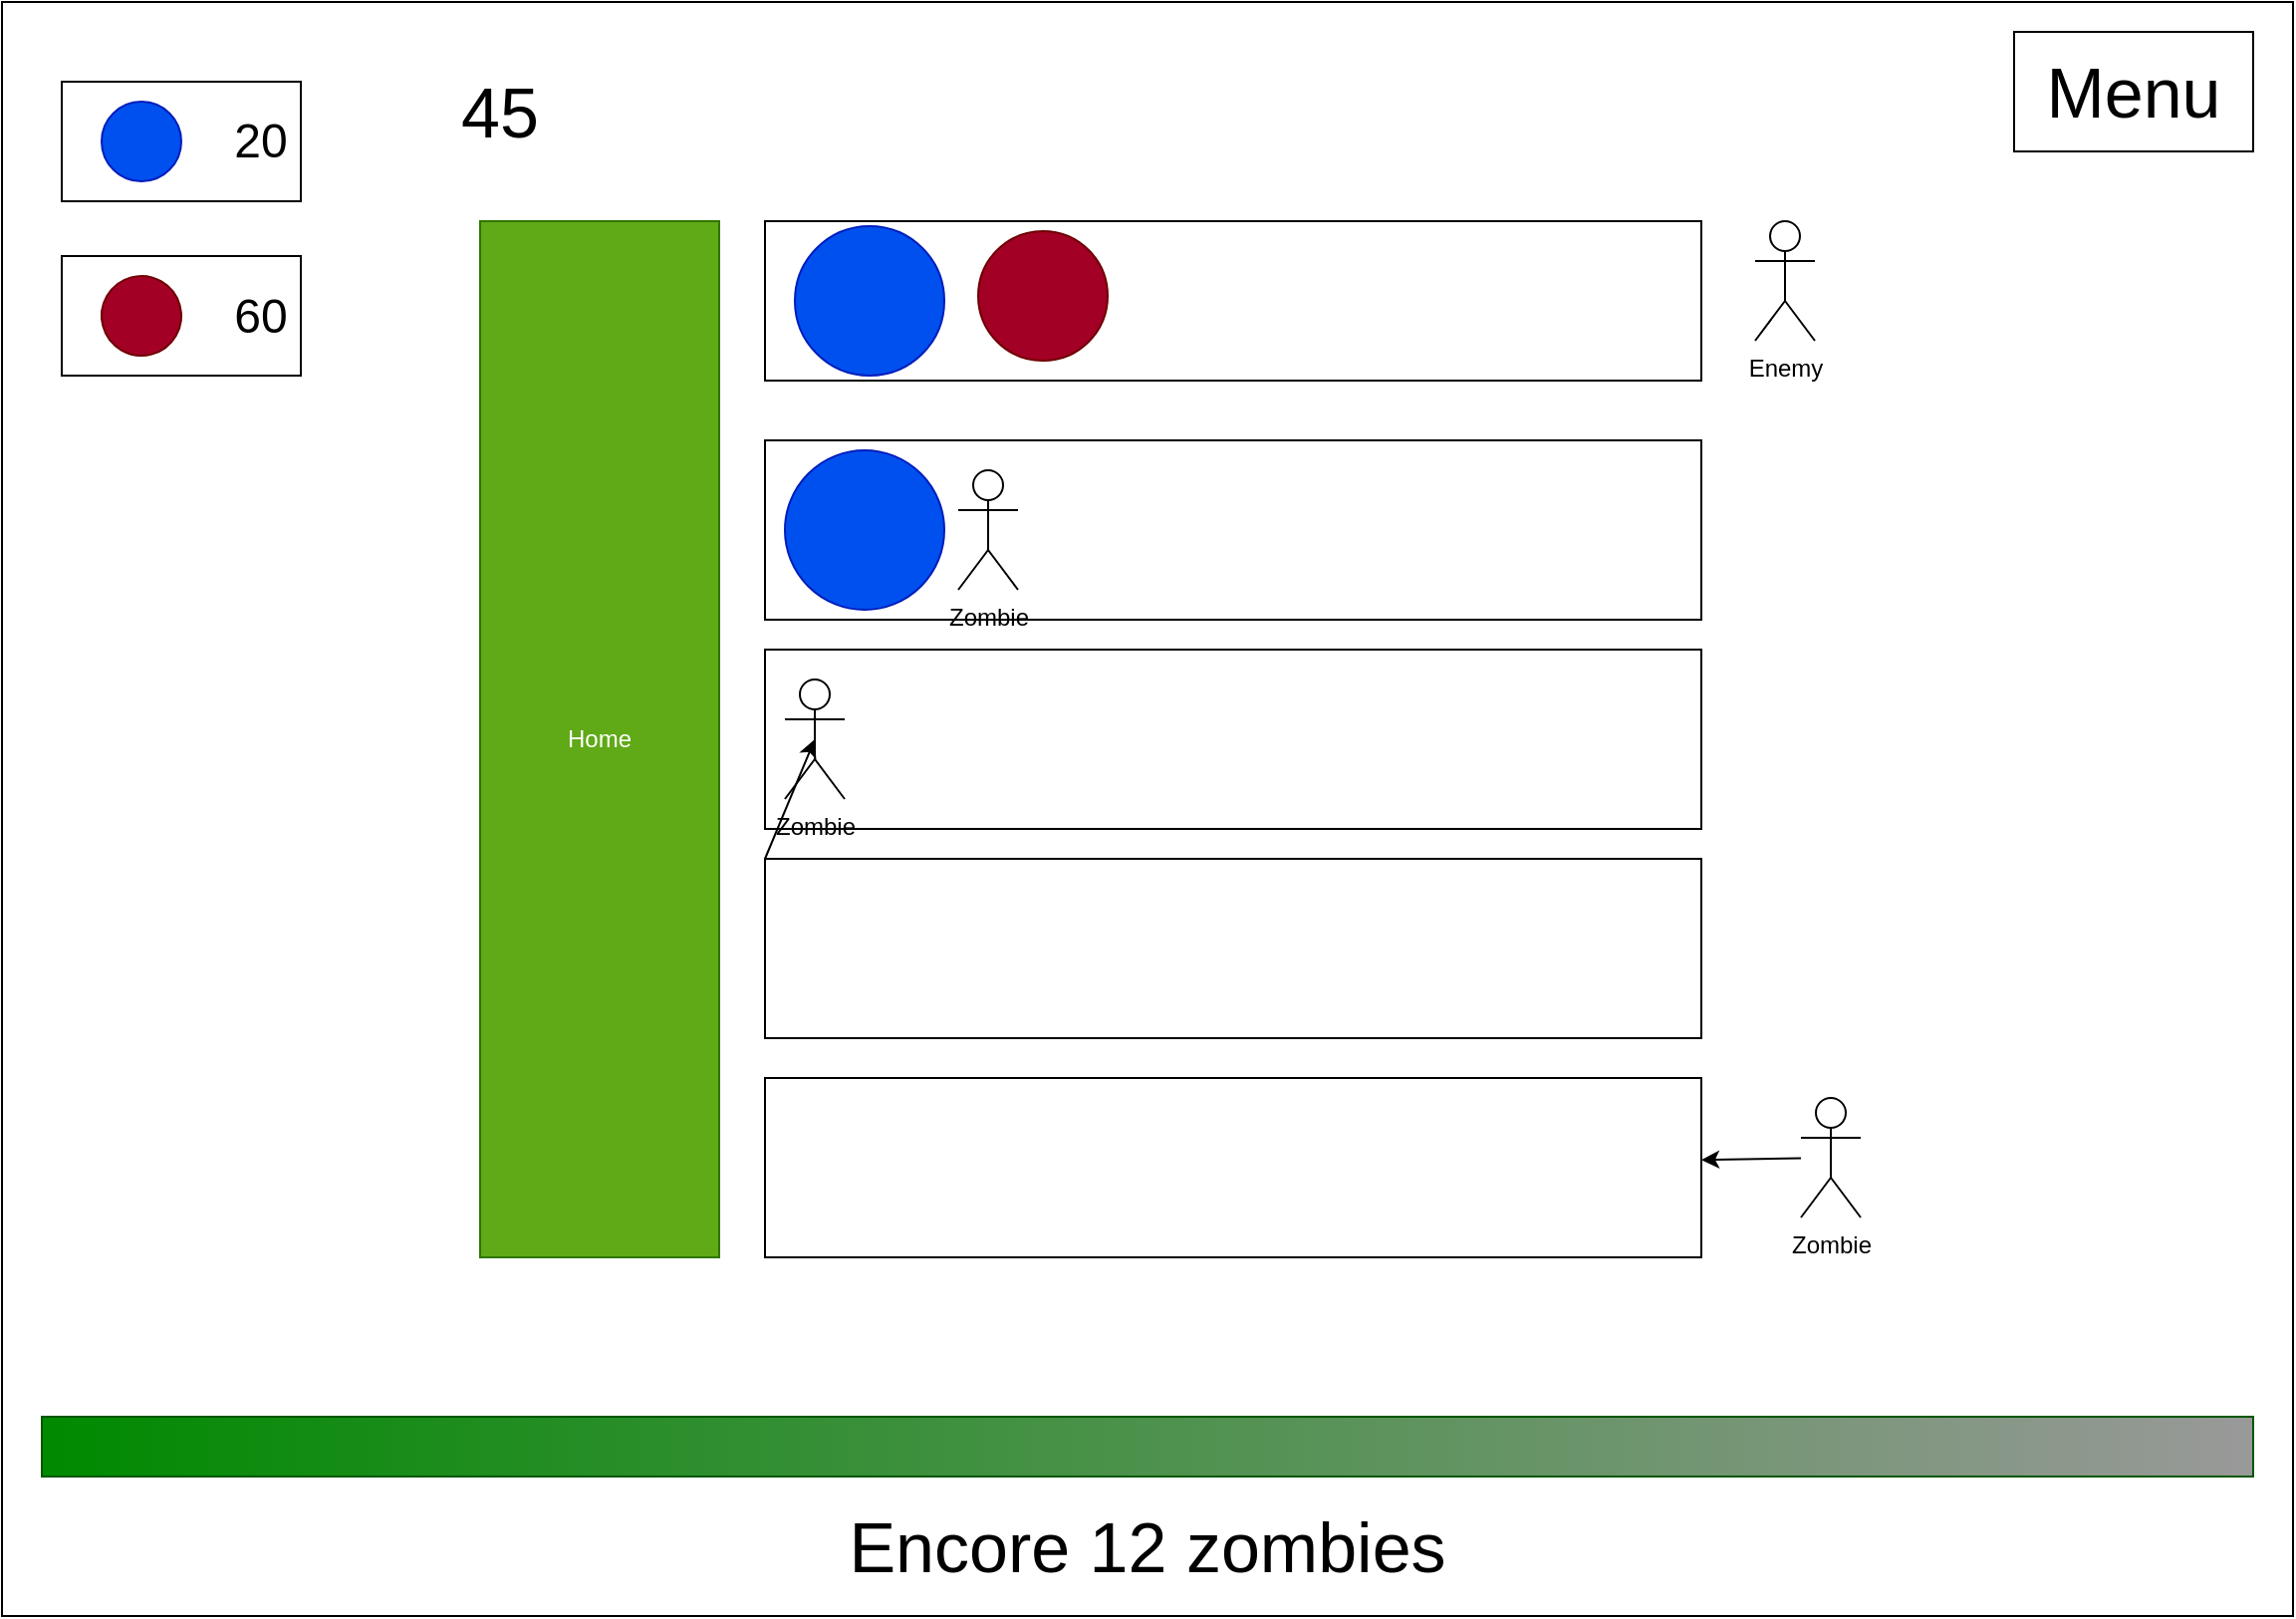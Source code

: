 <mxfile>
    <diagram id="uOuZqo6chlUcRUFSwcKL" name="Page-1">
        <mxGraphModel dx="1152" dy="1498" grid="1" gridSize="10" guides="1" tooltips="1" connect="1" arrows="1" fold="1" page="1" pageScale="1" pageWidth="583" pageHeight="827" math="0" shadow="0">
            <root>
                <mxCell id="0"/>
                <mxCell id="1" parent="0"/>
                <mxCell id="22" value="" style="rounded=0;whiteSpace=wrap;html=1;shadow=0;glass=0;gradientColor=none;container=0;" vertex="1" parent="1">
                    <mxGeometry x="590" y="10" width="1150" height="810" as="geometry"/>
                </mxCell>
                <mxCell id="2" value="Home" style="rounded=0;whiteSpace=wrap;html=1;fillColor=#60a917;fontColor=#ffffff;strokeColor=#2D7600;" parent="1" vertex="1">
                    <mxGeometry x="830" y="120" width="120" height="520" as="geometry"/>
                </mxCell>
                <mxCell id="7" value="" style="rounded=0;whiteSpace=wrap;html=1;" vertex="1" parent="1">
                    <mxGeometry x="973" y="550" width="470" height="90" as="geometry"/>
                </mxCell>
                <mxCell id="9" value="" style="rounded=0;whiteSpace=wrap;html=1;" vertex="1" parent="1">
                    <mxGeometry x="973" y="335" width="470" height="90" as="geometry"/>
                </mxCell>
                <mxCell id="10" value="" style="rounded=0;whiteSpace=wrap;html=1;" vertex="1" parent="1">
                    <mxGeometry x="973" y="230" width="470" height="90" as="geometry"/>
                </mxCell>
                <mxCell id="11" value="" style="rounded=0;whiteSpace=wrap;html=1;" vertex="1" parent="1">
                    <mxGeometry x="973" y="120" width="470" height="80" as="geometry"/>
                </mxCell>
                <mxCell id="13" value="Enemy" style="shape=umlActor;verticalLabelPosition=bottom;verticalAlign=top;html=1;outlineConnect=0;" vertex="1" parent="1">
                    <mxGeometry x="1470" y="120" width="30" height="60" as="geometry"/>
                </mxCell>
                <mxCell id="14" value="Zombie&lt;br&gt;" style="shape=umlActor;verticalLabelPosition=bottom;verticalAlign=top;html=1;outlineConnect=0;" vertex="1" parent="1">
                    <mxGeometry x="1070" y="245" width="30" height="60" as="geometry"/>
                </mxCell>
                <mxCell id="15" value="Zombie&lt;br&gt;" style="shape=umlActor;verticalLabelPosition=bottom;verticalAlign=top;html=1;outlineConnect=0;" vertex="1" parent="1">
                    <mxGeometry x="983" y="350" width="30" height="60" as="geometry"/>
                </mxCell>
                <mxCell id="17" style="edgeStyle=none;html=1;" edge="1" parent="1" source="16" target="7">
                    <mxGeometry relative="1" as="geometry"/>
                </mxCell>
                <mxCell id="16" value="Zombie&lt;br&gt;" style="shape=umlActor;verticalLabelPosition=bottom;verticalAlign=top;html=1;outlineConnect=0;" vertex="1" parent="1">
                    <mxGeometry x="1493" y="560" width="30" height="60" as="geometry"/>
                </mxCell>
                <mxCell id="18" value="" style="ellipse;whiteSpace=wrap;html=1;aspect=fixed;fillColor=#0050ef;fontColor=#ffffff;strokeColor=#001DBC;" vertex="1" parent="1">
                    <mxGeometry x="988" y="122.5" width="75" height="75" as="geometry"/>
                </mxCell>
                <mxCell id="19" value="" style="ellipse;whiteSpace=wrap;html=1;aspect=fixed;fillColor=#a20025;fontColor=#ffffff;strokeColor=#6F0000;" vertex="1" parent="1">
                    <mxGeometry x="1080" y="125" width="65" height="65" as="geometry"/>
                </mxCell>
                <mxCell id="20" value="" style="ellipse;whiteSpace=wrap;html=1;aspect=fixed;fillColor=#0050ef;fontColor=#ffffff;strokeColor=#001DBC;" vertex="1" parent="1">
                    <mxGeometry x="983" y="235" width="80" height="80" as="geometry"/>
                </mxCell>
                <mxCell id="25" style="edgeStyle=none;html=1;exitX=0;exitY=0;exitDx=0;exitDy=0;entryX=0.5;entryY=0.5;entryDx=0;entryDy=0;entryPerimeter=0;" edge="1" parent="1" source="23" target="15">
                    <mxGeometry relative="1" as="geometry"/>
                </mxCell>
                <mxCell id="23" value="" style="rounded=0;whiteSpace=wrap;html=1;" vertex="1" parent="1">
                    <mxGeometry x="973" y="440" width="470" height="90" as="geometry"/>
                </mxCell>
                <mxCell id="31" value="" style="rounded=0;whiteSpace=wrap;html=1;shadow=0;glass=0;sketch=0;gradientColor=none;" vertex="1" parent="1">
                    <mxGeometry x="620" y="50" width="120" height="60" as="geometry"/>
                </mxCell>
                <mxCell id="32" value="" style="ellipse;whiteSpace=wrap;html=1;aspect=fixed;fillColor=#0050ef;fontColor=#ffffff;strokeColor=#001DBC;" vertex="1" parent="1">
                    <mxGeometry x="640" y="60" width="40" height="40" as="geometry"/>
                </mxCell>
                <mxCell id="35" value="&lt;font style=&quot;font-size: 24px;&quot;&gt;20&lt;/font&gt;" style="text;html=1;strokeColor=none;fillColor=none;align=center;verticalAlign=middle;whiteSpace=wrap;rounded=0;shadow=0;glass=0;sketch=0;" vertex="1" parent="1">
                    <mxGeometry x="690" y="65" width="60" height="30" as="geometry"/>
                </mxCell>
                <mxCell id="41" value="" style="rounded=0;whiteSpace=wrap;html=1;shadow=0;glass=0;sketch=0;fontSize=24;gradientColor=none;" vertex="1" parent="1">
                    <mxGeometry x="620" y="137.5" width="120" height="60" as="geometry"/>
                </mxCell>
                <mxCell id="42" value="" style="ellipse;whiteSpace=wrap;html=1;aspect=fixed;fillColor=#a20025;fontColor=#ffffff;strokeColor=#6F0000;rotation=-15;direction=south;" vertex="1" parent="1">
                    <mxGeometry x="640" y="147.5" width="40" height="40" as="geometry"/>
                </mxCell>
                <mxCell id="43" value="&lt;font style=&quot;font-size: 24px;&quot;&gt;60&lt;br&gt;&lt;/font&gt;" style="text;html=1;strokeColor=none;fillColor=none;align=center;verticalAlign=middle;whiteSpace=wrap;rounded=0;shadow=0;glass=0;sketch=0;" vertex="1" parent="1">
                    <mxGeometry x="690" y="152.5" width="60" height="30" as="geometry"/>
                </mxCell>
                <mxCell id="45" value="&lt;font style=&quot;font-size: 35px;&quot;&gt;45&lt;/font&gt;" style="text;html=1;strokeColor=none;fillColor=none;align=center;verticalAlign=middle;whiteSpace=wrap;rounded=0;shadow=0;glass=0;sketch=0;fontSize=24;" vertex="1" parent="1">
                    <mxGeometry x="810" y="50" width="60" height="30" as="geometry"/>
                </mxCell>
                <mxCell id="46" value="" style="rounded=0;whiteSpace=wrap;html=1;shadow=0;glass=0;sketch=0;fontSize=35;gradientColor=none;" vertex="1" parent="1">
                    <mxGeometry x="1600" y="25" width="120" height="60" as="geometry"/>
                </mxCell>
                <mxCell id="47" value="Menu" style="text;html=1;strokeColor=none;fillColor=none;align=center;verticalAlign=middle;whiteSpace=wrap;rounded=0;shadow=0;glass=0;sketch=0;fontSize=35;" vertex="1" parent="1">
                    <mxGeometry x="1630" y="40" width="60" height="30" as="geometry"/>
                </mxCell>
                <mxCell id="48" value="" style="rounded=0;whiteSpace=wrap;html=1;shadow=0;glass=0;sketch=0;fontSize=35;gradientDirection=east;fillColor=#008a00;fontColor=#ffffff;strokeColor=#005700;gradientColor=#999999;" vertex="1" parent="1">
                    <mxGeometry x="610" y="720" width="1110" height="30" as="geometry"/>
                </mxCell>
                <mxCell id="49" value="Encore 12 zombies" style="text;html=1;strokeColor=none;fillColor=none;align=center;verticalAlign=middle;whiteSpace=wrap;rounded=0;shadow=0;glass=0;sketch=0;fontSize=35;" vertex="1" parent="1">
                    <mxGeometry x="989" y="770" width="352" height="30" as="geometry"/>
                </mxCell>
            </root>
        </mxGraphModel>
    </diagram>
    <diagram id="fKdV6MO_6-0AT8RpMLUn" name="Page-1">
        <mxGraphModel grid="1" page="1" gridSize="10" guides="1" tooltips="1" connect="1" arrows="1" fold="1" pageScale="1" pageWidth="1169" pageHeight="1654" math="0" shadow="0">
            <root>
                <mxCell id="0"/>
                <mxCell id="1" parent="0"/>
            </root>
        </mxGraphModel>
    </diagram>
</mxfile>